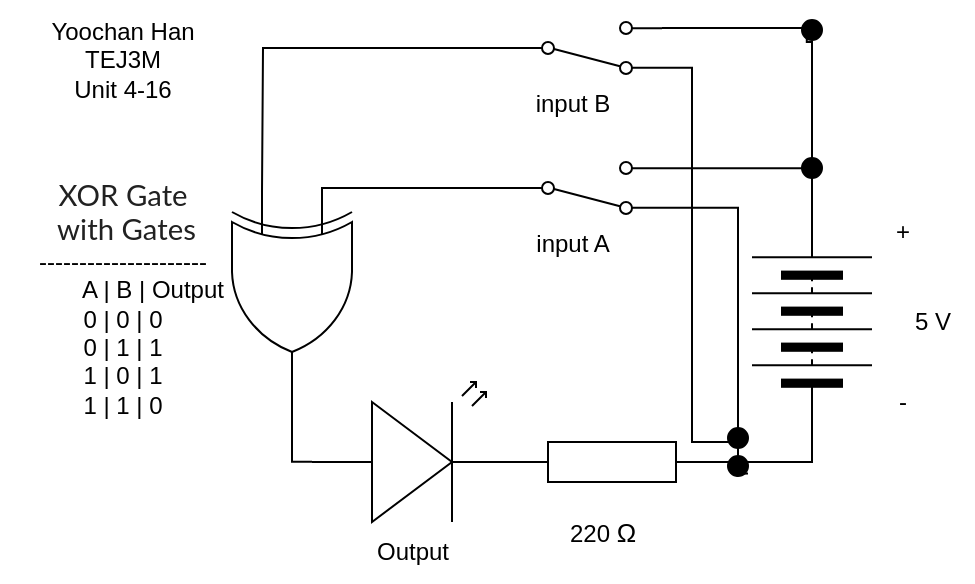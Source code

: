 <mxfile>
    <diagram id="GQCTTJcsUH3smYpTMoTU" name="Page-1">
        <mxGraphModel dx="766" dy="412" grid="1" gridSize="10" guides="1" tooltips="1" connect="1" arrows="1" fold="1" page="1" pageScale="1" pageWidth="827" pageHeight="1169" math="0" shadow="0">
            <root>
                <mxCell id="0"/>
                <mxCell id="1" parent="0"/>
                <mxCell id="62" value="Yoochan Han&lt;br&gt;TEJ3M&lt;br&gt;Unit 4-16" style="text;html=1;align=center;verticalAlign=middle;resizable=0;points=[];autosize=1;strokeColor=none;fillColor=none;" parent="1" vertex="1">
                    <mxGeometry x="154.77" y="369" width="100" height="60" as="geometry"/>
                </mxCell>
                <mxCell id="63" value="" style="pointerEvents=1;verticalLabelPosition=bottom;shadow=0;dashed=0;align=center;html=1;verticalAlign=top;shape=mxgraph.electrical.resistors.resistor_1;" parent="1" vertex="1">
                    <mxGeometry x="400" y="590" width="100" height="20" as="geometry"/>
                </mxCell>
                <mxCell id="64" value="" style="verticalLabelPosition=bottom;shadow=0;dashed=0;align=center;html=1;verticalAlign=top;shape=mxgraph.electrical.opto_electronics.led_2;pointerEvents=1;rotation=0;" parent="1" vertex="1">
                    <mxGeometry x="300" y="560" width="100" height="70" as="geometry"/>
                </mxCell>
                <mxCell id="65" value="" style="pointerEvents=1;verticalLabelPosition=bottom;shadow=0;dashed=0;align=center;html=1;verticalAlign=top;shape=mxgraph.electrical.miscellaneous.batteryStack;rotation=-90;" parent="1" vertex="1">
                    <mxGeometry x="500" y="500" width="100" height="60" as="geometry"/>
                </mxCell>
                <mxCell id="67" value="5 V" style="text;html=1;align=center;verticalAlign=middle;resizable=0;points=[];autosize=1;strokeColor=none;fillColor=none;" parent="1" vertex="1">
                    <mxGeometry x="590" y="515" width="40" height="30" as="geometry"/>
                </mxCell>
                <mxCell id="68" value="+" style="text;html=1;align=center;verticalAlign=middle;resizable=0;points=[];autosize=1;strokeColor=none;fillColor=none;" parent="1" vertex="1">
                    <mxGeometry x="580" y="470" width="30" height="30" as="geometry"/>
                </mxCell>
                <mxCell id="69" value="-" style="text;html=1;align=center;verticalAlign=middle;resizable=0;points=[];autosize=1;strokeColor=none;fillColor=none;" parent="1" vertex="1">
                    <mxGeometry x="580" y="555" width="30" height="30" as="geometry"/>
                </mxCell>
                <mxCell id="70" value="input A" style="text;html=1;align=center;verticalAlign=middle;resizable=0;points=[];autosize=1;strokeColor=none;fillColor=none;" parent="1" vertex="1">
                    <mxGeometry x="400" y="476" width="60" height="30" as="geometry"/>
                </mxCell>
                <mxCell id="71" style="edgeStyle=orthogonalEdgeStyle;html=1;exitX=1;exitY=0.88;exitDx=0;exitDy=0;endArrow=none;endFill=0;rounded=0;curved=0;entryX=0.5;entryY=1;entryDx=0;entryDy=0;" parent="1" source="83" edge="1" target="83">
                    <mxGeometry relative="1" as="geometry">
                        <mxPoint x="510" y="670" as="targetPoint"/>
                        <Array as="points">
                            <mxPoint x="511" y="606"/>
                        </Array>
                    </mxGeometry>
                </mxCell>
                <mxCell id="72" value="" style="html=1;shape=mxgraph.electrical.electro-mechanical.twoWaySwitch;aspect=fixed;elSwitchState=2;rotation=0;flipV=1;" parent="1" vertex="1">
                    <mxGeometry x="400" y="450" width="75" height="26" as="geometry"/>
                </mxCell>
                <mxCell id="73" value="" style="verticalLabelPosition=bottom;shadow=0;dashed=0;align=center;html=1;verticalAlign=top;shape=mxgraph.electrical.transmission.testPoint;" parent="1" vertex="1">
                    <mxGeometry x="545" y="448" width="10" height="10" as="geometry"/>
                </mxCell>
                <mxCell id="74" value="&lt;span style=&quot;box-sizing: border-box; color: rgb(33, 33, 33); font-family: Lato, sans-serif; font-size: 14.667px; font-variant-numeric: normal; font-variant-east-asian: normal; font-variant-alternates: normal; font-variant-position: normal; font-variant-emoji: normal; text-align: start; text-wrap-mode: wrap;&quot; class=&quot;C9DxTc&quot;&gt;XOR Gate&lt;br&gt;&amp;nbsp;with Gates&lt;br&gt;&lt;/span&gt;---------------------&lt;br&gt;&lt;span style=&quot;color: rgb(0, 0, 0);&quot;&gt;&amp;nbsp; &amp;nbsp; &amp;nbsp; &amp;nbsp; &amp;nbsp;A | B&lt;/span&gt;&lt;span style=&quot;color: rgb(0, 0, 0); scrollbar-color: rgb(226, 226, 226) rgb(251, 251, 251);&quot;&gt;&amp;nbsp;| Output&lt;/span&gt;&lt;br&gt;0 | 0&lt;span style=&quot;color: rgb(0, 0, 0);&quot;&gt;&amp;nbsp;| 0&lt;/span&gt;&lt;br&gt;&lt;span style=&quot;color: rgb(0, 0, 0);&quot;&gt;0 | 1&lt;/span&gt;&lt;span style=&quot;color: rgb(0, 0, 0); scrollbar-color: rgb(226, 226, 226) rgb(251, 251, 251);&quot;&gt;&amp;nbsp;| 1&lt;br&gt;&lt;span style=&quot;color: rgb(0, 0, 0);&quot;&gt;1 | 0&lt;/span&gt;&lt;span style=&quot;color: rgb(0, 0, 0); scrollbar-color: rgb(226, 226, 226) rgb(251, 251, 251);&quot;&gt;&amp;nbsp;| 1&lt;br&gt;&lt;span style=&quot;color: rgb(0, 0, 0);&quot;&gt;1 | 1&lt;/span&gt;&lt;span style=&quot;color: rgb(0, 0, 0); scrollbar-color: rgb(226, 226, 226) rgb(251, 251, 251);&quot;&gt;&amp;nbsp;| 0&lt;/span&gt;&lt;/span&gt;&lt;/span&gt;" style="text;html=1;align=center;verticalAlign=middle;resizable=0;points=[];autosize=1;strokeColor=none;fillColor=none;" parent="1" vertex="1">
                    <mxGeometry x="144.77" y="448" width="120" height="140" as="geometry"/>
                </mxCell>
                <mxCell id="75" value="Output" style="text;html=1;align=center;verticalAlign=middle;resizable=0;points=[];autosize=1;strokeColor=none;fillColor=none;" parent="1" vertex="1">
                    <mxGeometry x="320" y="630" width="60" height="30" as="geometry"/>
                </mxCell>
                <mxCell id="76" style="edgeStyle=orthogonalEdgeStyle;html=1;exitX=0;exitY=0.5;exitDx=0;exitDy=0;entryX=1;entryY=0.5;entryDx=0;entryDy=0;entryPerimeter=0;endArrow=none;endFill=0;rounded=0;curved=0;" parent="1" source="65" target="63" edge="1">
                    <mxGeometry relative="1" as="geometry"/>
                </mxCell>
                <mxCell id="77" style="edgeStyle=orthogonalEdgeStyle;html=1;exitX=1;exitY=0.12;exitDx=0;exitDy=0;entryX=0.311;entryY=0.512;entryDx=0;entryDy=0;entryPerimeter=0;rounded=0;curved=0;endArrow=none;endFill=0;" parent="1" source="72" target="73" edge="1">
                    <mxGeometry relative="1" as="geometry"/>
                </mxCell>
                <mxCell id="78" style="edgeStyle=orthogonalEdgeStyle;html=1;entryX=1;entryY=0.5;entryDx=0;entryDy=0;endArrow=none;endFill=0;rounded=0;curved=0;exitX=0.24;exitY=0.766;exitDx=0;exitDy=0;exitPerimeter=0;" parent="1" source="94" target="65" edge="1">
                    <mxGeometry relative="1" as="geometry">
                        <mxPoint x="510" y="390" as="sourcePoint"/>
                        <mxPoint x="550" y="365" as="targetPoint"/>
                        <Array as="points">
                            <mxPoint x="547" y="390"/>
                            <mxPoint x="550" y="390"/>
                        </Array>
                    </mxGeometry>
                </mxCell>
                <mxCell id="80" style="edgeStyle=orthogonalEdgeStyle;html=1;entryX=0;entryY=0.57;entryDx=0;entryDy=0;entryPerimeter=0;endArrow=none;endFill=0;rounded=0;curved=0;exitX=1;exitY=0.5;exitDx=0;exitDy=0;exitPerimeter=0;" parent="1" target="64" edge="1" source="99">
                    <mxGeometry relative="1" as="geometry">
                        <mxPoint x="290" y="620" as="sourcePoint"/>
                        <Array as="points">
                            <mxPoint x="290" y="600"/>
                        </Array>
                    </mxGeometry>
                </mxCell>
                <mxCell id="82" value="" style="edgeStyle=orthogonalEdgeStyle;html=1;exitX=1;exitY=0.88;exitDx=0;exitDy=0;endArrow=none;endFill=0;rounded=0;curved=0;" parent="1" source="72" target="83" edge="1">
                    <mxGeometry relative="1" as="geometry">
                        <mxPoint x="510" y="670" as="targetPoint"/>
                        <mxPoint x="475" y="539" as="sourcePoint"/>
                    </mxGeometry>
                </mxCell>
                <mxCell id="83" value="" style="verticalLabelPosition=bottom;shadow=0;dashed=0;align=center;html=1;verticalAlign=top;shape=mxgraph.electrical.transmission.testPoint;" parent="1" vertex="1">
                    <mxGeometry x="508" y="597" width="10" height="10" as="geometry"/>
                </mxCell>
                <mxCell id="84" value="&lt;div style=&quot;text-align: center;&quot;&gt;&lt;span style=&quot;text-align: start; background-color: transparent; font-size: 12px;&quot;&gt;220&amp;nbsp;&lt;/span&gt;&lt;span style=&quot;font-size: 13px; font-family: &amp;quot;Google Sans&amp;quot;, Arial, sans-serif; text-align: start; text-wrap-mode: wrap; background-color: transparent;&quot;&gt;Ω&lt;/span&gt;&lt;/div&gt;" style="text;html=1;align=center;verticalAlign=middle;resizable=0;points=[];autosize=1;strokeColor=none;fillColor=none;" parent="1" vertex="1">
                    <mxGeometry x="415" y="620" width="60" height="30" as="geometry"/>
                </mxCell>
                <mxCell id="86" value="input B" style="text;html=1;align=center;verticalAlign=middle;resizable=0;points=[];autosize=1;strokeColor=none;fillColor=none;" parent="1" vertex="1">
                    <mxGeometry x="400" y="406" width="60" height="30" as="geometry"/>
                </mxCell>
                <mxCell id="87" value="" style="html=1;shape=mxgraph.electrical.electro-mechanical.twoWaySwitch;aspect=fixed;elSwitchState=2;rotation=0;flipV=1;" parent="1" vertex="1">
                    <mxGeometry x="400" y="380" width="75" height="26" as="geometry"/>
                </mxCell>
                <mxCell id="90" style="edgeStyle=orthogonalEdgeStyle;html=1;exitX=1;exitY=0.12;exitDx=0;exitDy=0;rounded=0;curved=0;endArrow=none;endFill=0;" parent="1" edge="1">
                    <mxGeometry relative="1" as="geometry">
                        <mxPoint x="475" y="383" as="sourcePoint"/>
                        <mxPoint x="550" y="383" as="targetPoint"/>
                    </mxGeometry>
                </mxCell>
                <mxCell id="91" value="" style="edgeStyle=orthogonalEdgeStyle;html=1;endArrow=none;endFill=0;rounded=0;curved=0;entryX=0.5;entryY=0;entryDx=0;entryDy=0;exitX=1;exitY=0.88;exitDx=0;exitDy=0;" parent="1" source="87" target="83" edge="1">
                    <mxGeometry relative="1" as="geometry">
                        <mxPoint x="520" y="620" as="targetPoint"/>
                        <mxPoint x="480" y="470" as="sourcePoint"/>
                        <Array as="points">
                            <mxPoint x="490" y="403"/>
                            <mxPoint x="490" y="590"/>
                            <mxPoint x="513" y="590"/>
                        </Array>
                    </mxGeometry>
                </mxCell>
                <mxCell id="93" value="" style="verticalLabelPosition=bottom;shadow=0;dashed=0;align=center;html=1;verticalAlign=top;shape=mxgraph.electrical.transmission.testPoint;" parent="1" vertex="1">
                    <mxGeometry x="508" y="583" width="10" height="10" as="geometry"/>
                </mxCell>
                <mxCell id="94" value="" style="verticalLabelPosition=bottom;shadow=0;dashed=0;align=center;html=1;verticalAlign=top;shape=mxgraph.electrical.transmission.testPoint;" parent="1" vertex="1">
                    <mxGeometry x="545" y="379" width="10" height="10" as="geometry"/>
                </mxCell>
                <mxCell id="96" style="edgeStyle=orthogonalEdgeStyle;html=1;entryX=0;entryY=0.25;entryDx=0;entryDy=0;entryPerimeter=0;endArrow=none;endFill=0;rounded=0;" parent="1" source="72" edge="1">
                    <mxGeometry relative="1" as="geometry">
                        <Array as="points">
                            <mxPoint x="305" y="463"/>
                        </Array>
                        <mxPoint x="305" y="465" as="targetPoint"/>
                    </mxGeometry>
                </mxCell>
                <mxCell id="97" style="edgeStyle=orthogonalEdgeStyle;html=1;entryX=0;entryY=0.75;entryDx=0;entryDy=0;entryPerimeter=0;endArrow=none;endFill=0;rounded=0;curved=0;" parent="1" source="87" edge="1">
                    <mxGeometry relative="1" as="geometry">
                        <mxPoint x="275" y="465" as="targetPoint"/>
                    </mxGeometry>
                </mxCell>
                <mxCell id="99" value="" style="verticalLabelPosition=bottom;shadow=0;dashed=0;align=center;html=1;verticalAlign=top;shape=mxgraph.electrical.logic_gates.logic_gate;operation=xor;rotation=90;" vertex="1" parent="1">
                    <mxGeometry x="240" y="485" width="100" height="60" as="geometry"/>
                </mxCell>
            </root>
        </mxGraphModel>
    </diagram>
</mxfile>